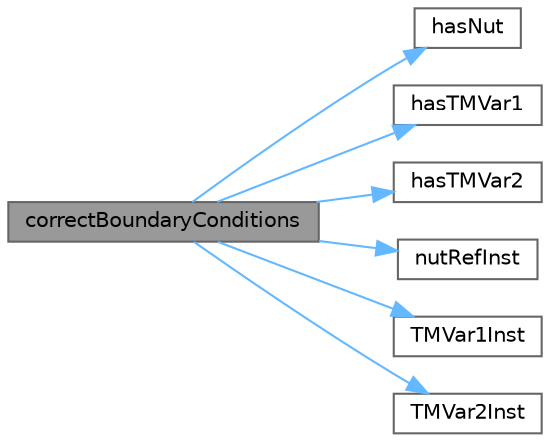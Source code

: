 digraph "correctBoundaryConditions"
{
 // LATEX_PDF_SIZE
  bgcolor="transparent";
  edge [fontname=Helvetica,fontsize=10,labelfontname=Helvetica,labelfontsize=10];
  node [fontname=Helvetica,fontsize=10,shape=box,height=0.2,width=0.4];
  rankdir="LR";
  Node1 [id="Node000001",label="correctBoundaryConditions",height=0.2,width=0.4,color="gray40", fillcolor="grey60", style="filled", fontcolor="black",tooltip=" "];
  Node1 -> Node2 [id="edge1_Node000001_Node000002",color="steelblue1",style="solid",tooltip=" "];
  Node2 [id="Node000002",label="hasNut",height=0.2,width=0.4,color="grey40", fillcolor="white", style="filled",URL="$classFoam_1_1incompressible_1_1RASModelVariables.html#a6a75e41987ac15ae93306ea1a94c8563",tooltip=" "];
  Node1 -> Node3 [id="edge2_Node000001_Node000003",color="steelblue1",style="solid",tooltip=" "];
  Node3 [id="Node000003",label="hasTMVar1",height=0.2,width=0.4,color="grey40", fillcolor="white", style="filled",URL="$classFoam_1_1incompressible_1_1RASModelVariables.html#ab858aa387496d3fa5cc23b5b10875c0b",tooltip=" "];
  Node1 -> Node4 [id="edge3_Node000001_Node000004",color="steelblue1",style="solid",tooltip=" "];
  Node4 [id="Node000004",label="hasTMVar2",height=0.2,width=0.4,color="grey40", fillcolor="white", style="filled",URL="$classFoam_1_1incompressible_1_1RASModelVariables.html#a6fa227cc3cfb1853fe4c997cc306be1e",tooltip=" "];
  Node1 -> Node5 [id="edge4_Node000001_Node000005",color="steelblue1",style="solid",tooltip=" "];
  Node5 [id="Node000005",label="nutRefInst",height=0.2,width=0.4,color="grey40", fillcolor="white", style="filled",URL="$classFoam_1_1incompressible_1_1RASModelVariables.html#a9571063a9e1126442353f00d9fc7ef68",tooltip=" "];
  Node1 -> Node6 [id="edge5_Node000001_Node000006",color="steelblue1",style="solid",tooltip=" "];
  Node6 [id="Node000006",label="TMVar1Inst",height=0.2,width=0.4,color="grey40", fillcolor="white", style="filled",URL="$classFoam_1_1incompressible_1_1RASModelVariables.html#a22ac366618a49ce5ef6f3bea3e4782d3",tooltip=" "];
  Node1 -> Node7 [id="edge6_Node000001_Node000007",color="steelblue1",style="solid",tooltip=" "];
  Node7 [id="Node000007",label="TMVar2Inst",height=0.2,width=0.4,color="grey40", fillcolor="white", style="filled",URL="$classFoam_1_1incompressible_1_1RASModelVariables.html#ad3844e8fce59d004d98e4aa9025a6b56",tooltip=" "];
}
